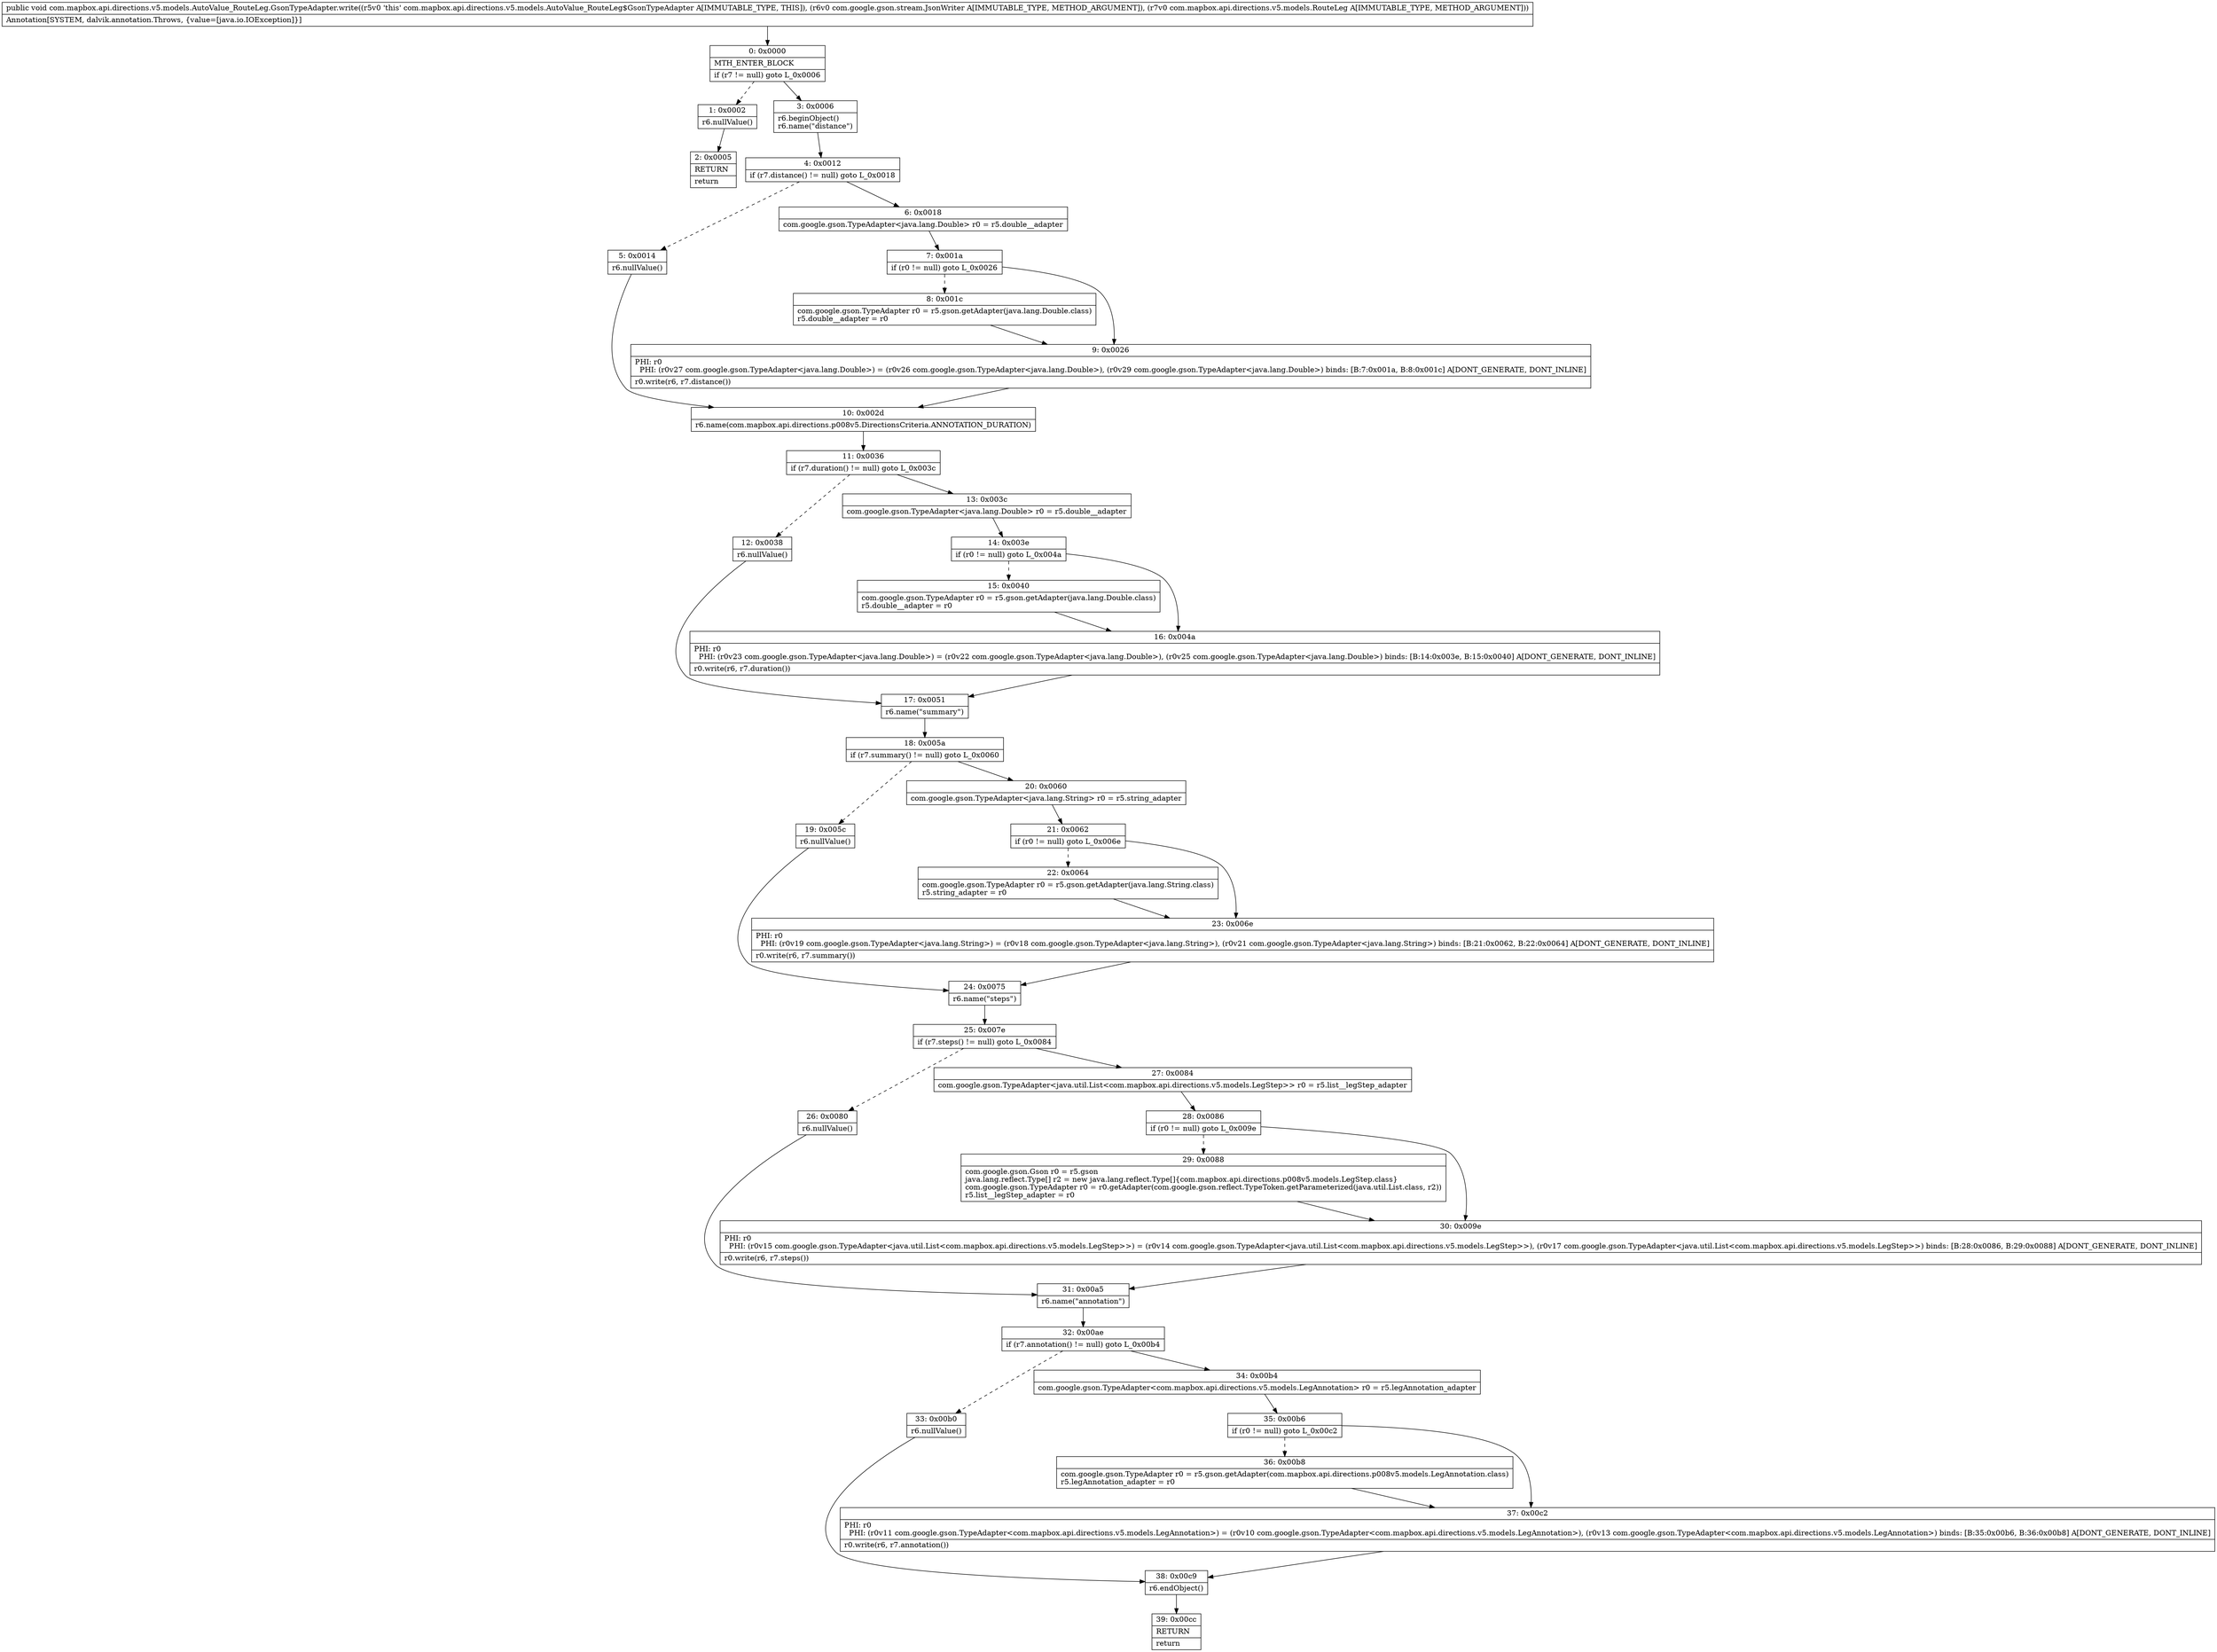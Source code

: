digraph "CFG forcom.mapbox.api.directions.v5.models.AutoValue_RouteLeg.GsonTypeAdapter.write(Lcom\/google\/gson\/stream\/JsonWriter;Lcom\/mapbox\/api\/directions\/v5\/models\/RouteLeg;)V" {
Node_0 [shape=record,label="{0\:\ 0x0000|MTH_ENTER_BLOCK\l|if (r7 != null) goto L_0x0006\l}"];
Node_1 [shape=record,label="{1\:\ 0x0002|r6.nullValue()\l}"];
Node_2 [shape=record,label="{2\:\ 0x0005|RETURN\l|return\l}"];
Node_3 [shape=record,label="{3\:\ 0x0006|r6.beginObject()\lr6.name(\"distance\")\l}"];
Node_4 [shape=record,label="{4\:\ 0x0012|if (r7.distance() != null) goto L_0x0018\l}"];
Node_5 [shape=record,label="{5\:\ 0x0014|r6.nullValue()\l}"];
Node_6 [shape=record,label="{6\:\ 0x0018|com.google.gson.TypeAdapter\<java.lang.Double\> r0 = r5.double__adapter\l}"];
Node_7 [shape=record,label="{7\:\ 0x001a|if (r0 != null) goto L_0x0026\l}"];
Node_8 [shape=record,label="{8\:\ 0x001c|com.google.gson.TypeAdapter r0 = r5.gson.getAdapter(java.lang.Double.class)\lr5.double__adapter = r0\l}"];
Node_9 [shape=record,label="{9\:\ 0x0026|PHI: r0 \l  PHI: (r0v27 com.google.gson.TypeAdapter\<java.lang.Double\>) = (r0v26 com.google.gson.TypeAdapter\<java.lang.Double\>), (r0v29 com.google.gson.TypeAdapter\<java.lang.Double\>) binds: [B:7:0x001a, B:8:0x001c] A[DONT_GENERATE, DONT_INLINE]\l|r0.write(r6, r7.distance())\l}"];
Node_10 [shape=record,label="{10\:\ 0x002d|r6.name(com.mapbox.api.directions.p008v5.DirectionsCriteria.ANNOTATION_DURATION)\l}"];
Node_11 [shape=record,label="{11\:\ 0x0036|if (r7.duration() != null) goto L_0x003c\l}"];
Node_12 [shape=record,label="{12\:\ 0x0038|r6.nullValue()\l}"];
Node_13 [shape=record,label="{13\:\ 0x003c|com.google.gson.TypeAdapter\<java.lang.Double\> r0 = r5.double__adapter\l}"];
Node_14 [shape=record,label="{14\:\ 0x003e|if (r0 != null) goto L_0x004a\l}"];
Node_15 [shape=record,label="{15\:\ 0x0040|com.google.gson.TypeAdapter r0 = r5.gson.getAdapter(java.lang.Double.class)\lr5.double__adapter = r0\l}"];
Node_16 [shape=record,label="{16\:\ 0x004a|PHI: r0 \l  PHI: (r0v23 com.google.gson.TypeAdapter\<java.lang.Double\>) = (r0v22 com.google.gson.TypeAdapter\<java.lang.Double\>), (r0v25 com.google.gson.TypeAdapter\<java.lang.Double\>) binds: [B:14:0x003e, B:15:0x0040] A[DONT_GENERATE, DONT_INLINE]\l|r0.write(r6, r7.duration())\l}"];
Node_17 [shape=record,label="{17\:\ 0x0051|r6.name(\"summary\")\l}"];
Node_18 [shape=record,label="{18\:\ 0x005a|if (r7.summary() != null) goto L_0x0060\l}"];
Node_19 [shape=record,label="{19\:\ 0x005c|r6.nullValue()\l}"];
Node_20 [shape=record,label="{20\:\ 0x0060|com.google.gson.TypeAdapter\<java.lang.String\> r0 = r5.string_adapter\l}"];
Node_21 [shape=record,label="{21\:\ 0x0062|if (r0 != null) goto L_0x006e\l}"];
Node_22 [shape=record,label="{22\:\ 0x0064|com.google.gson.TypeAdapter r0 = r5.gson.getAdapter(java.lang.String.class)\lr5.string_adapter = r0\l}"];
Node_23 [shape=record,label="{23\:\ 0x006e|PHI: r0 \l  PHI: (r0v19 com.google.gson.TypeAdapter\<java.lang.String\>) = (r0v18 com.google.gson.TypeAdapter\<java.lang.String\>), (r0v21 com.google.gson.TypeAdapter\<java.lang.String\>) binds: [B:21:0x0062, B:22:0x0064] A[DONT_GENERATE, DONT_INLINE]\l|r0.write(r6, r7.summary())\l}"];
Node_24 [shape=record,label="{24\:\ 0x0075|r6.name(\"steps\")\l}"];
Node_25 [shape=record,label="{25\:\ 0x007e|if (r7.steps() != null) goto L_0x0084\l}"];
Node_26 [shape=record,label="{26\:\ 0x0080|r6.nullValue()\l}"];
Node_27 [shape=record,label="{27\:\ 0x0084|com.google.gson.TypeAdapter\<java.util.List\<com.mapbox.api.directions.v5.models.LegStep\>\> r0 = r5.list__legStep_adapter\l}"];
Node_28 [shape=record,label="{28\:\ 0x0086|if (r0 != null) goto L_0x009e\l}"];
Node_29 [shape=record,label="{29\:\ 0x0088|com.google.gson.Gson r0 = r5.gson\ljava.lang.reflect.Type[] r2 = new java.lang.reflect.Type[]\{com.mapbox.api.directions.p008v5.models.LegStep.class\}\lcom.google.gson.TypeAdapter r0 = r0.getAdapter(com.google.gson.reflect.TypeToken.getParameterized(java.util.List.class, r2))\lr5.list__legStep_adapter = r0\l}"];
Node_30 [shape=record,label="{30\:\ 0x009e|PHI: r0 \l  PHI: (r0v15 com.google.gson.TypeAdapter\<java.util.List\<com.mapbox.api.directions.v5.models.LegStep\>\>) = (r0v14 com.google.gson.TypeAdapter\<java.util.List\<com.mapbox.api.directions.v5.models.LegStep\>\>), (r0v17 com.google.gson.TypeAdapter\<java.util.List\<com.mapbox.api.directions.v5.models.LegStep\>\>) binds: [B:28:0x0086, B:29:0x0088] A[DONT_GENERATE, DONT_INLINE]\l|r0.write(r6, r7.steps())\l}"];
Node_31 [shape=record,label="{31\:\ 0x00a5|r6.name(\"annotation\")\l}"];
Node_32 [shape=record,label="{32\:\ 0x00ae|if (r7.annotation() != null) goto L_0x00b4\l}"];
Node_33 [shape=record,label="{33\:\ 0x00b0|r6.nullValue()\l}"];
Node_34 [shape=record,label="{34\:\ 0x00b4|com.google.gson.TypeAdapter\<com.mapbox.api.directions.v5.models.LegAnnotation\> r0 = r5.legAnnotation_adapter\l}"];
Node_35 [shape=record,label="{35\:\ 0x00b6|if (r0 != null) goto L_0x00c2\l}"];
Node_36 [shape=record,label="{36\:\ 0x00b8|com.google.gson.TypeAdapter r0 = r5.gson.getAdapter(com.mapbox.api.directions.p008v5.models.LegAnnotation.class)\lr5.legAnnotation_adapter = r0\l}"];
Node_37 [shape=record,label="{37\:\ 0x00c2|PHI: r0 \l  PHI: (r0v11 com.google.gson.TypeAdapter\<com.mapbox.api.directions.v5.models.LegAnnotation\>) = (r0v10 com.google.gson.TypeAdapter\<com.mapbox.api.directions.v5.models.LegAnnotation\>), (r0v13 com.google.gson.TypeAdapter\<com.mapbox.api.directions.v5.models.LegAnnotation\>) binds: [B:35:0x00b6, B:36:0x00b8] A[DONT_GENERATE, DONT_INLINE]\l|r0.write(r6, r7.annotation())\l}"];
Node_38 [shape=record,label="{38\:\ 0x00c9|r6.endObject()\l}"];
Node_39 [shape=record,label="{39\:\ 0x00cc|RETURN\l|return\l}"];
MethodNode[shape=record,label="{public void com.mapbox.api.directions.v5.models.AutoValue_RouteLeg.GsonTypeAdapter.write((r5v0 'this' com.mapbox.api.directions.v5.models.AutoValue_RouteLeg$GsonTypeAdapter A[IMMUTABLE_TYPE, THIS]), (r6v0 com.google.gson.stream.JsonWriter A[IMMUTABLE_TYPE, METHOD_ARGUMENT]), (r7v0 com.mapbox.api.directions.v5.models.RouteLeg A[IMMUTABLE_TYPE, METHOD_ARGUMENT]))  | Annotation[SYSTEM, dalvik.annotation.Throws, \{value=[java.io.IOException]\}]\l}"];
MethodNode -> Node_0;
Node_0 -> Node_1[style=dashed];
Node_0 -> Node_3;
Node_1 -> Node_2;
Node_3 -> Node_4;
Node_4 -> Node_5[style=dashed];
Node_4 -> Node_6;
Node_5 -> Node_10;
Node_6 -> Node_7;
Node_7 -> Node_8[style=dashed];
Node_7 -> Node_9;
Node_8 -> Node_9;
Node_9 -> Node_10;
Node_10 -> Node_11;
Node_11 -> Node_12[style=dashed];
Node_11 -> Node_13;
Node_12 -> Node_17;
Node_13 -> Node_14;
Node_14 -> Node_15[style=dashed];
Node_14 -> Node_16;
Node_15 -> Node_16;
Node_16 -> Node_17;
Node_17 -> Node_18;
Node_18 -> Node_19[style=dashed];
Node_18 -> Node_20;
Node_19 -> Node_24;
Node_20 -> Node_21;
Node_21 -> Node_22[style=dashed];
Node_21 -> Node_23;
Node_22 -> Node_23;
Node_23 -> Node_24;
Node_24 -> Node_25;
Node_25 -> Node_26[style=dashed];
Node_25 -> Node_27;
Node_26 -> Node_31;
Node_27 -> Node_28;
Node_28 -> Node_29[style=dashed];
Node_28 -> Node_30;
Node_29 -> Node_30;
Node_30 -> Node_31;
Node_31 -> Node_32;
Node_32 -> Node_33[style=dashed];
Node_32 -> Node_34;
Node_33 -> Node_38;
Node_34 -> Node_35;
Node_35 -> Node_36[style=dashed];
Node_35 -> Node_37;
Node_36 -> Node_37;
Node_37 -> Node_38;
Node_38 -> Node_39;
}

